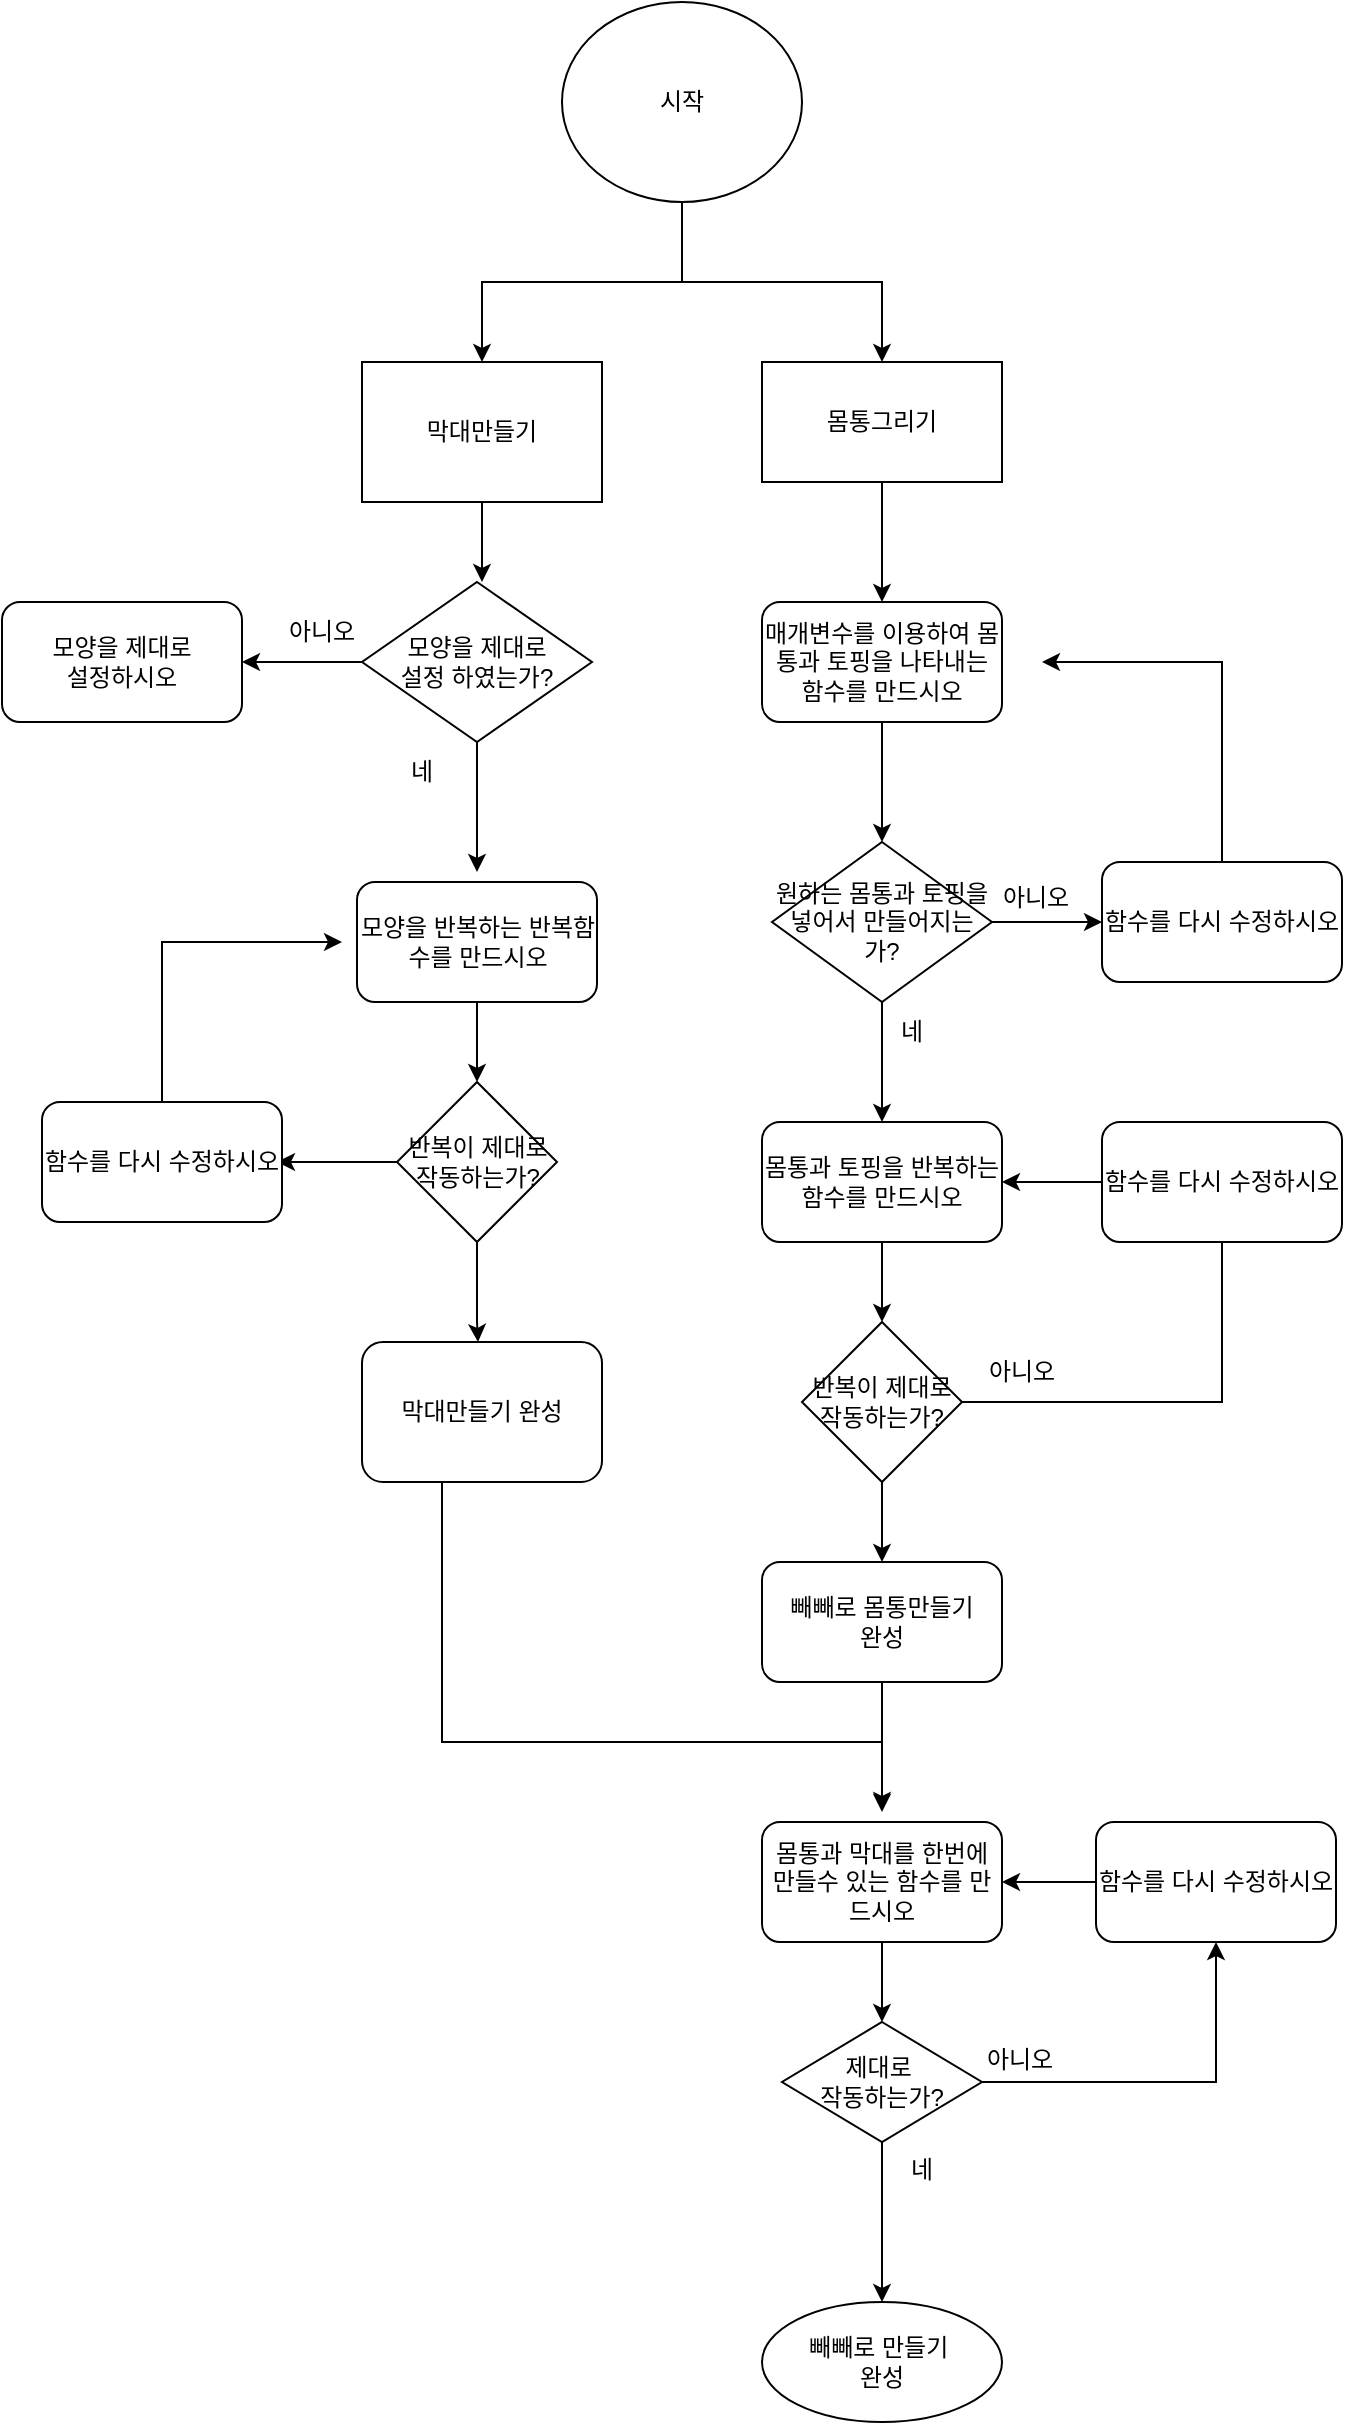 <mxfile version="20.5.0" type="device"><diagram id="qKuOu-L6IBJ4bKEmtPeL" name="페이지-1"><mxGraphModel dx="620" dy="482" grid="1" gridSize="10" guides="1" tooltips="1" connect="1" arrows="1" fold="1" page="1" pageScale="1" pageWidth="827" pageHeight="1169" math="0" shadow="0"><root><mxCell id="0"/><mxCell id="1" parent="0"/><mxCell id="I7FolSW7adivN_6qxl2a-29" style="edgeStyle=orthogonalEdgeStyle;rounded=0;orthogonalLoop=1;jettySize=auto;html=1;entryX=0.5;entryY=0;entryDx=0;entryDy=0;" edge="1" parent="1" source="I7FolSW7adivN_6qxl2a-2" target="I7FolSW7adivN_6qxl2a-10"><mxGeometry relative="1" as="geometry"><mxPoint x="340" y="250" as="targetPoint"/><Array as="points"><mxPoint x="400" y="210"/><mxPoint x="300" y="210"/></Array></mxGeometry></mxCell><mxCell id="I7FolSW7adivN_6qxl2a-30" style="edgeStyle=orthogonalEdgeStyle;rounded=0;orthogonalLoop=1;jettySize=auto;html=1;" edge="1" parent="1" source="I7FolSW7adivN_6qxl2a-2" target="I7FolSW7adivN_6qxl2a-31"><mxGeometry relative="1" as="geometry"><mxPoint x="460" y="250" as="targetPoint"/></mxGeometry></mxCell><mxCell id="I7FolSW7adivN_6qxl2a-2" value="시작" style="ellipse;whiteSpace=wrap;html=1;" vertex="1" parent="1"><mxGeometry x="340" y="70" width="120" height="100" as="geometry"/></mxCell><mxCell id="I7FolSW7adivN_6qxl2a-33" style="edgeStyle=orthogonalEdgeStyle;rounded=0;orthogonalLoop=1;jettySize=auto;html=1;" edge="1" parent="1" source="I7FolSW7adivN_6qxl2a-10"><mxGeometry relative="1" as="geometry"><mxPoint x="300" y="360" as="targetPoint"/></mxGeometry></mxCell><mxCell id="I7FolSW7adivN_6qxl2a-10" value="막대만들기" style="whiteSpace=wrap;html=1;" vertex="1" parent="1"><mxGeometry x="240" y="250" width="120" height="70" as="geometry"/></mxCell><mxCell id="I7FolSW7adivN_6qxl2a-70" value="" style="edgeStyle=orthogonalEdgeStyle;rounded=0;orthogonalLoop=1;jettySize=auto;html=1;" edge="1" parent="1" source="I7FolSW7adivN_6qxl2a-31" target="I7FolSW7adivN_6qxl2a-69"><mxGeometry relative="1" as="geometry"/></mxCell><mxCell id="I7FolSW7adivN_6qxl2a-31" value="몸통그리기" style="whiteSpace=wrap;html=1;" vertex="1" parent="1"><mxGeometry x="440" y="250" width="120" height="60" as="geometry"/></mxCell><mxCell id="I7FolSW7adivN_6qxl2a-38" style="edgeStyle=orthogonalEdgeStyle;rounded=0;orthogonalLoop=1;jettySize=auto;html=1;" edge="1" parent="1" source="I7FolSW7adivN_6qxl2a-35" target="I7FolSW7adivN_6qxl2a-39"><mxGeometry relative="1" as="geometry"><mxPoint x="180" y="400" as="targetPoint"/></mxGeometry></mxCell><mxCell id="I7FolSW7adivN_6qxl2a-42" value="" style="edgeStyle=orthogonalEdgeStyle;rounded=0;orthogonalLoop=1;jettySize=auto;html=1;" edge="1" parent="1" source="I7FolSW7adivN_6qxl2a-35"><mxGeometry relative="1" as="geometry"><mxPoint x="297.5" y="505" as="targetPoint"/></mxGeometry></mxCell><mxCell id="I7FolSW7adivN_6qxl2a-35" value="모양을 제대로&lt;br&gt;설정 하였는가?" style="rhombus;whiteSpace=wrap;html=1;" vertex="1" parent="1"><mxGeometry x="240" y="360" width="115" height="80" as="geometry"/></mxCell><mxCell id="I7FolSW7adivN_6qxl2a-39" value="모양을 제대로&lt;br&gt;설정하시오" style="rounded=1;whiteSpace=wrap;html=1;" vertex="1" parent="1"><mxGeometry x="60" y="370" width="120" height="60" as="geometry"/></mxCell><mxCell id="I7FolSW7adivN_6qxl2a-40" value="아니오" style="text;html=1;strokeColor=none;fillColor=none;align=center;verticalAlign=middle;whiteSpace=wrap;rounded=0;" vertex="1" parent="1"><mxGeometry x="190" y="370" width="60" height="30" as="geometry"/></mxCell><mxCell id="I7FolSW7adivN_6qxl2a-43" value="네" style="text;html=1;strokeColor=none;fillColor=none;align=center;verticalAlign=middle;whiteSpace=wrap;rounded=0;" vertex="1" parent="1"><mxGeometry x="240" y="440" width="60" height="30" as="geometry"/></mxCell><mxCell id="I7FolSW7adivN_6qxl2a-57" value="" style="edgeStyle=orthogonalEdgeStyle;rounded=0;orthogonalLoop=1;jettySize=auto;html=1;" edge="1" parent="1" source="I7FolSW7adivN_6qxl2a-45" target="I7FolSW7adivN_6qxl2a-56"><mxGeometry relative="1" as="geometry"/></mxCell><mxCell id="I7FolSW7adivN_6qxl2a-45" value="모양을 반복하는 반복함수를 만드시오" style="rounded=1;whiteSpace=wrap;html=1;" vertex="1" parent="1"><mxGeometry x="237.5" y="510" width="120" height="60" as="geometry"/></mxCell><mxCell id="I7FolSW7adivN_6qxl2a-61" value="" style="edgeStyle=orthogonalEdgeStyle;rounded=0;orthogonalLoop=1;jettySize=auto;html=1;" edge="1" parent="1" source="I7FolSW7adivN_6qxl2a-56"><mxGeometry relative="1" as="geometry"><mxPoint x="197.5" y="650" as="targetPoint"/></mxGeometry></mxCell><mxCell id="I7FolSW7adivN_6qxl2a-64" value="" style="edgeStyle=orthogonalEdgeStyle;rounded=0;orthogonalLoop=1;jettySize=auto;html=1;" edge="1" parent="1" source="I7FolSW7adivN_6qxl2a-56" target="I7FolSW7adivN_6qxl2a-58"><mxGeometry relative="1" as="geometry"><Array as="points"><mxPoint x="298" y="730"/><mxPoint x="298" y="730"/></Array></mxGeometry></mxCell><mxCell id="I7FolSW7adivN_6qxl2a-56" value="반복이 제대로&lt;br&gt;작동하는가?" style="rhombus;whiteSpace=wrap;html=1;" vertex="1" parent="1"><mxGeometry x="257.5" y="610" width="80" height="80" as="geometry"/></mxCell><mxCell id="I7FolSW7adivN_6qxl2a-89" style="edgeStyle=orthogonalEdgeStyle;rounded=0;orthogonalLoop=1;jettySize=auto;html=1;" edge="1" parent="1"><mxGeometry relative="1" as="geometry"><mxPoint x="500" y="974" as="targetPoint"/><mxPoint x="280" y="764" as="sourcePoint"/><Array as="points"><mxPoint x="280" y="940"/><mxPoint x="500" y="940"/></Array></mxGeometry></mxCell><mxCell id="I7FolSW7adivN_6qxl2a-58" value="막대만들기 완성" style="rounded=1;whiteSpace=wrap;html=1;" vertex="1" parent="1"><mxGeometry x="240" y="740" width="120" height="70" as="geometry"/></mxCell><mxCell id="I7FolSW7adivN_6qxl2a-77" style="edgeStyle=orthogonalEdgeStyle;rounded=0;orthogonalLoop=1;jettySize=auto;html=1;" edge="1" parent="1" source="I7FolSW7adivN_6qxl2a-62"><mxGeometry relative="1" as="geometry"><mxPoint x="230" y="540" as="targetPoint"/><Array as="points"><mxPoint x="140" y="540"/></Array></mxGeometry></mxCell><mxCell id="I7FolSW7adivN_6qxl2a-62" value="함수를 다시 수정하시오" style="rounded=1;whiteSpace=wrap;html=1;" vertex="1" parent="1"><mxGeometry x="80" y="620" width="120" height="60" as="geometry"/></mxCell><mxCell id="I7FolSW7adivN_6qxl2a-73" value="" style="edgeStyle=orthogonalEdgeStyle;rounded=0;orthogonalLoop=1;jettySize=auto;html=1;" edge="1" parent="1" source="I7FolSW7adivN_6qxl2a-69" target="I7FolSW7adivN_6qxl2a-71"><mxGeometry relative="1" as="geometry"/></mxCell><mxCell id="I7FolSW7adivN_6qxl2a-69" value="매개변수를 이용하여 몸통과 토핑을 나타내는 함수를 만드시오" style="rounded=1;whiteSpace=wrap;html=1;" vertex="1" parent="1"><mxGeometry x="440" y="370" width="120" height="60" as="geometry"/></mxCell><mxCell id="I7FolSW7adivN_6qxl2a-75" value="" style="edgeStyle=orthogonalEdgeStyle;rounded=0;orthogonalLoop=1;jettySize=auto;html=1;" edge="1" parent="1" source="I7FolSW7adivN_6qxl2a-71" target="I7FolSW7adivN_6qxl2a-74"><mxGeometry relative="1" as="geometry"/></mxCell><mxCell id="I7FolSW7adivN_6qxl2a-80" value="" style="edgeStyle=orthogonalEdgeStyle;rounded=0;orthogonalLoop=1;jettySize=auto;html=1;" edge="1" parent="1" source="I7FolSW7adivN_6qxl2a-71" target="I7FolSW7adivN_6qxl2a-79"><mxGeometry relative="1" as="geometry"/></mxCell><mxCell id="I7FolSW7adivN_6qxl2a-71" value="원하는 몸통과 토핑을 넣어서 만들어지는가?" style="rhombus;whiteSpace=wrap;html=1;" vertex="1" parent="1"><mxGeometry x="445" y="490" width="110" height="80" as="geometry"/></mxCell><mxCell id="I7FolSW7adivN_6qxl2a-78" style="edgeStyle=orthogonalEdgeStyle;rounded=0;orthogonalLoop=1;jettySize=auto;html=1;exitX=0.5;exitY=0;exitDx=0;exitDy=0;" edge="1" parent="1" source="I7FolSW7adivN_6qxl2a-74"><mxGeometry relative="1" as="geometry"><mxPoint x="580" y="400" as="targetPoint"/><Array as="points"><mxPoint x="670" y="400"/></Array></mxGeometry></mxCell><mxCell id="I7FolSW7adivN_6qxl2a-74" value="함수를 다시 수정하시오" style="rounded=1;whiteSpace=wrap;html=1;" vertex="1" parent="1"><mxGeometry x="610" y="500" width="120" height="60" as="geometry"/></mxCell><mxCell id="I7FolSW7adivN_6qxl2a-76" value="아니오" style="text;html=1;strokeColor=none;fillColor=none;align=center;verticalAlign=middle;whiteSpace=wrap;rounded=0;" vertex="1" parent="1"><mxGeometry x="547" y="503" width="60" height="30" as="geometry"/></mxCell><mxCell id="I7FolSW7adivN_6qxl2a-82" value="" style="edgeStyle=orthogonalEdgeStyle;rounded=0;orthogonalLoop=1;jettySize=auto;html=1;" edge="1" parent="1" source="I7FolSW7adivN_6qxl2a-79" target="I7FolSW7adivN_6qxl2a-81"><mxGeometry relative="1" as="geometry"/></mxCell><mxCell id="I7FolSW7adivN_6qxl2a-79" value="몸통과 토핑을 반복하는 함수를 만드시오" style="rounded=1;whiteSpace=wrap;html=1;" vertex="1" parent="1"><mxGeometry x="440" y="630" width="120" height="60" as="geometry"/></mxCell><mxCell id="I7FolSW7adivN_6qxl2a-84" style="edgeStyle=orthogonalEdgeStyle;rounded=0;orthogonalLoop=1;jettySize=auto;html=1;" edge="1" parent="1" source="I7FolSW7adivN_6qxl2a-81"><mxGeometry relative="1" as="geometry"><mxPoint x="670" y="680" as="targetPoint"/><Array as="points"><mxPoint x="670" y="770"/></Array></mxGeometry></mxCell><mxCell id="I7FolSW7adivN_6qxl2a-88" value="" style="edgeStyle=orthogonalEdgeStyle;rounded=0;orthogonalLoop=1;jettySize=auto;html=1;" edge="1" parent="1" source="I7FolSW7adivN_6qxl2a-81" target="I7FolSW7adivN_6qxl2a-87"><mxGeometry relative="1" as="geometry"/></mxCell><mxCell id="I7FolSW7adivN_6qxl2a-81" value="반복이 제대로&lt;br&gt;작동하는가?" style="rhombus;whiteSpace=wrap;html=1;" vertex="1" parent="1"><mxGeometry x="460" y="730" width="80" height="80" as="geometry"/></mxCell><mxCell id="I7FolSW7adivN_6qxl2a-85" value="네" style="text;html=1;strokeColor=none;fillColor=none;align=center;verticalAlign=middle;whiteSpace=wrap;rounded=0;" vertex="1" parent="1"><mxGeometry x="485" y="569.5" width="60" height="30" as="geometry"/></mxCell><mxCell id="I7FolSW7adivN_6qxl2a-86" value="아니오" style="text;html=1;strokeColor=none;fillColor=none;align=center;verticalAlign=middle;whiteSpace=wrap;rounded=0;" vertex="1" parent="1"><mxGeometry x="540" y="740" width="60" height="30" as="geometry"/></mxCell><mxCell id="I7FolSW7adivN_6qxl2a-92" style="edgeStyle=orthogonalEdgeStyle;rounded=0;orthogonalLoop=1;jettySize=auto;html=1;" edge="1" parent="1"><mxGeometry relative="1" as="geometry"><mxPoint x="500" y="975" as="targetPoint"/><mxPoint x="500" y="865" as="sourcePoint"/></mxGeometry></mxCell><mxCell id="I7FolSW7adivN_6qxl2a-87" value="빼빼로 몸통만들기&lt;br&gt;완성" style="rounded=1;whiteSpace=wrap;html=1;" vertex="1" parent="1"><mxGeometry x="440" y="850" width="120" height="60" as="geometry"/></mxCell><mxCell id="I7FolSW7adivN_6qxl2a-97" value="" style="edgeStyle=orthogonalEdgeStyle;rounded=0;orthogonalLoop=1;jettySize=auto;html=1;" edge="1" parent="1" source="I7FolSW7adivN_6qxl2a-93" target="I7FolSW7adivN_6qxl2a-96"><mxGeometry relative="1" as="geometry"/></mxCell><mxCell id="I7FolSW7adivN_6qxl2a-93" value="몸통과 막대를 한번에 만들수 있는 함수를 만드시오" style="rounded=1;whiteSpace=wrap;html=1;" vertex="1" parent="1"><mxGeometry x="440" y="980" width="120" height="60" as="geometry"/></mxCell><mxCell id="I7FolSW7adivN_6qxl2a-95" style="edgeStyle=orthogonalEdgeStyle;rounded=0;orthogonalLoop=1;jettySize=auto;html=1;entryX=1;entryY=0.5;entryDx=0;entryDy=0;" edge="1" parent="1" source="I7FolSW7adivN_6qxl2a-94" target="I7FolSW7adivN_6qxl2a-79"><mxGeometry relative="1" as="geometry"/></mxCell><mxCell id="I7FolSW7adivN_6qxl2a-94" value="함수를 다시 수정하시오" style="rounded=1;whiteSpace=wrap;html=1;" vertex="1" parent="1"><mxGeometry x="610" y="630" width="120" height="60" as="geometry"/></mxCell><mxCell id="I7FolSW7adivN_6qxl2a-99" value="" style="edgeStyle=orthogonalEdgeStyle;rounded=0;orthogonalLoop=1;jettySize=auto;html=1;" edge="1" parent="1" source="I7FolSW7adivN_6qxl2a-96" target="I7FolSW7adivN_6qxl2a-98"><mxGeometry relative="1" as="geometry"/></mxCell><mxCell id="I7FolSW7adivN_6qxl2a-102" style="edgeStyle=orthogonalEdgeStyle;rounded=0;orthogonalLoop=1;jettySize=auto;html=1;entryX=0.5;entryY=1;entryDx=0;entryDy=0;" edge="1" parent="1" source="I7FolSW7adivN_6qxl2a-96" target="I7FolSW7adivN_6qxl2a-101"><mxGeometry relative="1" as="geometry"><mxPoint x="670" y="1110" as="targetPoint"/></mxGeometry></mxCell><mxCell id="I7FolSW7adivN_6qxl2a-96" value="제대로&amp;nbsp;&lt;br&gt;작동하는가?" style="rhombus;whiteSpace=wrap;html=1;" vertex="1" parent="1"><mxGeometry x="450" y="1080" width="100" height="60" as="geometry"/></mxCell><mxCell id="I7FolSW7adivN_6qxl2a-98" value="빼빼로 만들기&amp;nbsp;&lt;br&gt;완성" style="ellipse;whiteSpace=wrap;html=1;" vertex="1" parent="1"><mxGeometry x="440" y="1220" width="120" height="60" as="geometry"/></mxCell><mxCell id="I7FolSW7adivN_6qxl2a-100" value="네" style="text;html=1;strokeColor=none;fillColor=none;align=center;verticalAlign=middle;whiteSpace=wrap;rounded=0;" vertex="1" parent="1"><mxGeometry x="490" y="1139" width="60" height="30" as="geometry"/></mxCell><mxCell id="I7FolSW7adivN_6qxl2a-104" value="" style="edgeStyle=orthogonalEdgeStyle;rounded=0;orthogonalLoop=1;jettySize=auto;html=1;" edge="1" parent="1" source="I7FolSW7adivN_6qxl2a-101" target="I7FolSW7adivN_6qxl2a-93"><mxGeometry relative="1" as="geometry"/></mxCell><mxCell id="I7FolSW7adivN_6qxl2a-101" value="함수를 다시 수정하시오" style="rounded=1;whiteSpace=wrap;html=1;" vertex="1" parent="1"><mxGeometry x="607" y="980" width="120" height="60" as="geometry"/></mxCell><mxCell id="I7FolSW7adivN_6qxl2a-103" value="아니오" style="text;html=1;strokeColor=none;fillColor=none;align=center;verticalAlign=middle;whiteSpace=wrap;rounded=0;" vertex="1" parent="1"><mxGeometry x="539" y="1084" width="60" height="30" as="geometry"/></mxCell></root></mxGraphModel></diagram></mxfile>